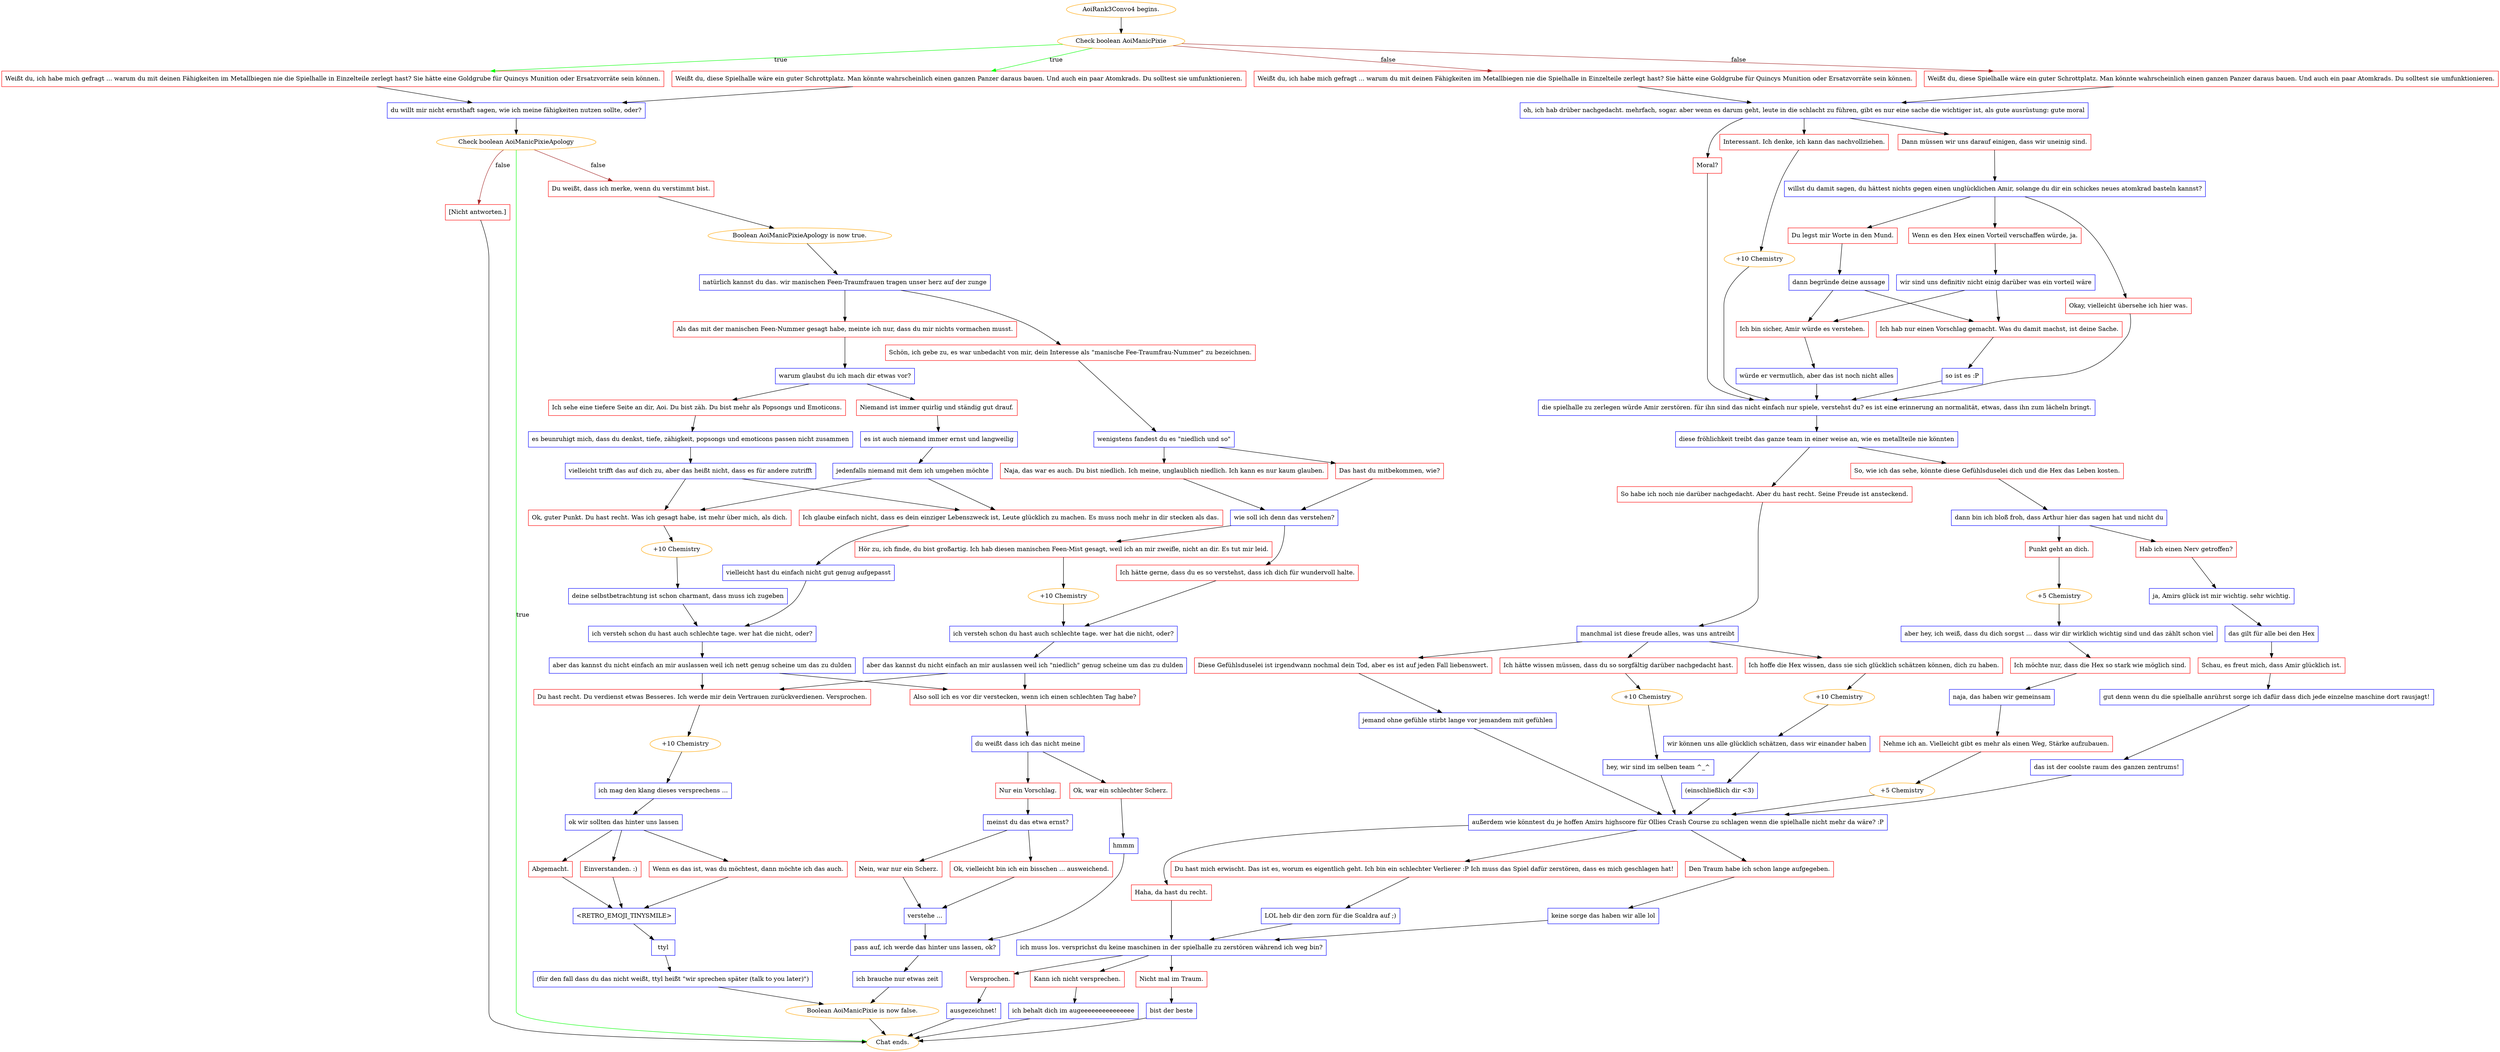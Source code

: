 digraph {
	"AoiRank3Convo4 begins." [color=orange];
		"AoiRank3Convo4 begins." -> j2492287909;
	j2492287909 [label="Check boolean AoiManicPixie",color=orange];
		j2492287909 -> j459528419 [label=true,color=green];
		j2492287909 -> j2115445033 [label=true,color=green];
		j2492287909 -> j3991331237 [label=false,color=brown];
		j2492287909 -> j1779044926 [label=false,color=brown];
	j459528419 [label="Weißt du, ich habe mich gefragt ... warum du mit deinen Fähigkeiten im Metallbiegen nie die Spielhalle in Einzelteile zerlegt hast? Sie hätte eine Goldgrube für Quincys Munition oder Ersatzvorräte sein können.",shape=box,color=red];
		j459528419 -> j1126890266;
	j2115445033 [label="Weißt du, diese Spielhalle wäre ein guter Schrottplatz. Man könnte wahrscheinlich einen ganzen Panzer daraus bauen. Und auch ein paar Atomkrads. Du solltest sie umfunktionieren.",shape=box,color=red];
		j2115445033 -> j1126890266;
	j3991331237 [label="Weißt du, ich habe mich gefragt ... warum du mit deinen Fähigkeiten im Metallbiegen nie die Spielhalle in Einzelteile zerlegt hast? Sie hätte eine Goldgrube für Quincys Munition oder Ersatzvorräte sein können.",shape=box,color=red];
		j3991331237 -> j625739895;
	j1779044926 [label="Weißt du, diese Spielhalle wäre ein guter Schrottplatz. Man könnte wahrscheinlich einen ganzen Panzer daraus bauen. Und auch ein paar Atomkrads. Du solltest sie umfunktionieren.",shape=box,color=red];
		j1779044926 -> j625739895;
	j1126890266 [label="du willt mir nicht ernsthaft sagen, wie ich meine fähigkeiten nutzen sollte, oder?",shape=box,color=blue];
		j1126890266 -> j3889849912;
	j625739895 [label="oh, ich hab drüber nachgedacht. mehrfach, sogar. aber wenn es darum geht, leute in die schlacht zu führen, gibt es nur eine sache die wichtiger ist, als gute ausrüstung: gute moral",shape=box,color=blue];
		j625739895 -> j403617775;
		j625739895 -> j795643502;
		j625739895 -> j2749261283;
	j3889849912 [label="Check boolean AoiManicPixieApology",color=orange];
		j3889849912 -> "Chat ends." [label=true,color=green];
		j3889849912 -> j387804171 [label=false,color=brown];
		j3889849912 -> j2595336394 [label=false,color=brown];
	j403617775 [label="Moral?",shape=box,color=red];
		j403617775 -> j4245041431;
	j795643502 [label="Interessant. Ich denke, ich kann das nachvollziehen.",shape=box,color=red];
		j795643502 -> j1036605396;
	j2749261283 [label="Dann müssen wir uns darauf einigen, dass wir uneinig sind.",shape=box,color=red];
		j2749261283 -> j549083516;
	"Chat ends." [color=orange];
	j387804171 [label="Du weißt, dass ich merke, wenn du verstimmt bist.",shape=box,color=red];
		j387804171 -> j1682788804;
	j2595336394 [label="[Nicht antworten.]",shape=box,color=red];
		j2595336394 -> "Chat ends.";
	j4245041431 [label="die spielhalle zu zerlegen würde Amir zerstören. für ihn sind das nicht einfach nur spiele, verstehst du? es ist eine erinnerung an normalität, etwas, dass ihn zum lächeln bringt.",shape=box,color=blue];
		j4245041431 -> j669031611;
	j1036605396 [label="+10 Chemistry",color=orange];
		j1036605396 -> j4245041431;
	j549083516 [label="willst du damit sagen, du hättest nichts gegen einen unglücklichen Amir, solange du dir ein schickes neues atomkrad basteln kannst?",shape=box,color=blue];
		j549083516 -> j329682659;
		j549083516 -> j3334191306;
		j549083516 -> j829735026;
	j1682788804 [label="Boolean AoiManicPixieApology is now true.",color=orange];
		j1682788804 -> j47831109;
	j669031611 [label="diese fröhlichkeit treibt das ganze team in einer weise an, wie es metallteile nie könnten",shape=box,color=blue];
		j669031611 -> j257661562;
		j669031611 -> j3590946195;
	j329682659 [label="Wenn es den Hex einen Vorteil verschaffen würde, ja.",shape=box,color=red];
		j329682659 -> j2395666791;
	j3334191306 [label="Du legst mir Worte in den Mund.",shape=box,color=red];
		j3334191306 -> j3642676108;
	j829735026 [label="Okay, vielleicht übersehe ich hier was.",shape=box,color=red];
		j829735026 -> j4245041431;
	j47831109 [label="natürlich kannst du das. wir manischen Feen-Traumfrauen tragen unser herz auf der zunge",shape=box,color=blue];
		j47831109 -> j840610711;
		j47831109 -> j25959735;
	j257661562 [label="So habe ich noch nie darüber nachgedacht. Aber du hast recht. Seine Freude ist ansteckend.",shape=box,color=red];
		j257661562 -> j878451780;
	j3590946195 [label="So, wie ich das sehe, könnte diese Gefühlsduselei dich und die Hex das Leben kosten.",shape=box,color=red];
		j3590946195 -> j1349251593;
	j2395666791 [label="wir sind uns definitiv nicht einig darüber was ein vorteil wäre",shape=box,color=blue];
		j2395666791 -> j1116533200;
		j2395666791 -> j707407874;
	j3642676108 [label="dann begründe deine aussage",shape=box,color=blue];
		j3642676108 -> j1116533200;
		j3642676108 -> j707407874;
	j840610711 [label="Schön, ich gebe zu, es war unbedacht von mir, dein Interesse als \"manische Fee-Traumfrau-Nummer\" zu bezeichnen.",shape=box,color=red];
		j840610711 -> j2897484753;
	j25959735 [label="Als das mit der manischen Feen-Nummer gesagt habe, meinte ich nur, dass du mir nichts vormachen musst.",shape=box,color=red];
		j25959735 -> j1067073747;
	j878451780 [label="manchmal ist diese freude alles, was uns antreibt",shape=box,color=blue];
		j878451780 -> j2733806914;
		j878451780 -> j1377893475;
		j878451780 -> j787386404;
	j1349251593 [label="dann bin ich bloß froh, dass Arthur hier das sagen hat und nicht du",shape=box,color=blue];
		j1349251593 -> j2369032727;
		j1349251593 -> j1681720843;
	j1116533200 [label="Ich hab nur einen Vorschlag gemacht. Was du damit machst, ist deine Sache.",shape=box,color=red];
		j1116533200 -> j3965888995;
	j707407874 [label="Ich bin sicher, Amir würde es verstehen.",shape=box,color=red];
		j707407874 -> j2813679229;
	j2897484753 [label="wenigstens fandest du es \"niedlich und so\"",shape=box,color=blue];
		j2897484753 -> j3344707856;
		j2897484753 -> j1084888794;
	j1067073747 [label="warum glaubst du ich mach dir etwas vor?",shape=box,color=blue];
		j1067073747 -> j245049295;
		j1067073747 -> j1819711944;
	j2733806914 [label="Ich hätte wissen müssen, dass du so sorgfältig darüber nachgedacht hast.",shape=box,color=red];
		j2733806914 -> j4265654797;
	j1377893475 [label="Ich hoffe die Hex wissen, dass sie sich glücklich schätzen können, dich zu haben.",shape=box,color=red];
		j1377893475 -> j1869938187;
	j787386404 [label="Diese Gefühlsduselei ist irgendwann nochmal dein Tod, aber es ist auf jeden Fall liebenswert.",shape=box,color=red];
		j787386404 -> j1778117612;
	j2369032727 [label="Punkt geht an dich.",shape=box,color=red];
		j2369032727 -> j2382045903;
	j1681720843 [label="Hab ich einen Nerv getroffen?",shape=box,color=red];
		j1681720843 -> j3207151178;
	j3965888995 [label="so ist es :P",shape=box,color=blue];
		j3965888995 -> j4245041431;
	j2813679229 [label="würde er vermutlich, aber das ist noch nicht alles",shape=box,color=blue];
		j2813679229 -> j4245041431;
	j3344707856 [label="Naja, das war es auch. Du bist niedlich. Ich meine, unglaublich niedlich. Ich kann es nur kaum glauben.",shape=box,color=red];
		j3344707856 -> j3840637732;
	j1084888794 [label="Das hast du mitbekommen, wie?",shape=box,color=red];
		j1084888794 -> j3840637732;
	j245049295 [label="Niemand ist immer quirlig und ständig gut drauf.",shape=box,color=red];
		j245049295 -> j628399668;
	j1819711944 [label="Ich sehe eine tiefere Seite an dir, Aoi. Du bist zäh. Du bist mehr als Popsongs und Emoticons.",shape=box,color=red];
		j1819711944 -> j3404233468;
	j4265654797 [label="+10 Chemistry",color=orange];
		j4265654797 -> j2112796583;
	j1869938187 [label="+10 Chemistry",color=orange];
		j1869938187 -> j3737292018;
	j1778117612 [label="jemand ohne gefühle stirbt lange vor jemandem mit gefühlen",shape=box,color=blue];
		j1778117612 -> j2998016028;
	j2382045903 [label="+5 Chemistry",color=orange];
		j2382045903 -> j794495936;
	j3207151178 [label="ja, Amirs glück ist mir wichtig. sehr wichtig.",shape=box,color=blue];
		j3207151178 -> j2536797411;
	j3840637732 [label="wie soll ich denn das verstehen?",shape=box,color=blue];
		j3840637732 -> j3255531310;
		j3840637732 -> j878217641;
	j628399668 [label="es ist auch niemand immer ernst und langweilig",shape=box,color=blue];
		j628399668 -> j30437028;
	j3404233468 [label="es beunruhigt mich, dass du denkst, tiefe, zähigkeit, popsongs und emoticons passen nicht zusammen",shape=box,color=blue];
		j3404233468 -> j3572875262;
	j2112796583 [label="hey, wir sind im selben team ^_^",shape=box,color=blue];
		j2112796583 -> j2998016028;
	j3737292018 [label="wir können uns alle glücklich schätzen, dass wir einander haben",shape=box,color=blue];
		j3737292018 -> j798331540;
	j2998016028 [label="außerdem wie könntest du je hoffen Amirs highscore für Ollies Crash Course zu schlagen wenn die spielhalle nicht mehr da wäre? :P",shape=box,color=blue];
		j2998016028 -> j119076748;
		j2998016028 -> j2644197679;
		j2998016028 -> j2223346237;
	j794495936 [label="aber hey, ich weiß, dass du dich sorgst ... dass wir dir wirklich wichtig sind und das zählt schon viel",shape=box,color=blue];
		j794495936 -> j4222168739;
	j2536797411 [label="das gilt für alle bei den Hex",shape=box,color=blue];
		j2536797411 -> j715125365;
	j3255531310 [label="Hör zu, ich finde, du bist großartig. Ich hab diesen manischen Feen-Mist gesagt, weil ich an mir zweifle, nicht an dir. Es tut mir leid.",shape=box,color=red];
		j3255531310 -> j1042354620;
	j878217641 [label="Ich hätte gerne, dass du es so verstehst, dass ich dich für wundervoll halte.",shape=box,color=red];
		j878217641 -> j1506314467;
	j30437028 [label="jedenfalls niemand mit dem ich umgehen möchte",shape=box,color=blue];
		j30437028 -> j1705982436;
		j30437028 -> j1920037406;
	j3572875262 [label="vielleicht trifft das auf dich zu, aber das heißt nicht, dass es für andere zutrifft",shape=box,color=blue];
		j3572875262 -> j1920037406;
		j3572875262 -> j1705982436;
	j798331540 [label="(einschließlich dir <3)",shape=box,color=blue];
		j798331540 -> j2998016028;
	j119076748 [label="Du hast mich erwischt. Das ist es, worum es eigentlich geht. Ich bin ein schlechter Verlierer :P Ich muss das Spiel dafür zerstören, dass es mich geschlagen hat!",shape=box,color=red];
		j119076748 -> j865365200;
	j2644197679 [label="Haha, da hast du recht.",shape=box,color=red];
		j2644197679 -> j3552288043;
	j2223346237 [label="Den Traum habe ich schon lange aufgegeben.",shape=box,color=red];
		j2223346237 -> j2537299591;
	j4222168739 [label="Ich möchte nur, dass die Hex so stark wie möglich sind.",shape=box,color=red];
		j4222168739 -> j1633883397;
	j715125365 [label="Schau, es freut mich, dass Amir glücklich ist.",shape=box,color=red];
		j715125365 -> j954656122;
	j1042354620 [label="+10 Chemistry",color=orange];
		j1042354620 -> j1506314467;
	j1506314467 [label="ich versteh schon du hast auch schlechte tage. wer hat die nicht, oder?",shape=box,color=blue];
		j1506314467 -> j2917109831;
	j1705982436 [label="Ich glaube einfach nicht, dass es dein einziger Lebenszweck ist, Leute glücklich zu machen. Es muss noch mehr in dir stecken als das.",shape=box,color=red];
		j1705982436 -> j4169701145;
	j1920037406 [label="Ok, guter Punkt. Du hast recht. Was ich gesagt habe, ist mehr über mich, als dich.",shape=box,color=red];
		j1920037406 -> j1283099800;
	j865365200 [label="LOL heb dir den zorn für die Scaldra auf ;)",shape=box,color=blue];
		j865365200 -> j3552288043;
	j3552288043 [label="ich muss los. versprichst du keine maschinen in der spielhalle zu zerstören während ich weg bin?",shape=box,color=blue];
		j3552288043 -> j1203595155;
		j3552288043 -> j3623488986;
		j3552288043 -> j1014359527;
	j2537299591 [label="keine sorge das haben wir alle lol",shape=box,color=blue];
		j2537299591 -> j3552288043;
	j1633883397 [label="naja, das haben wir gemeinsam",shape=box,color=blue];
		j1633883397 -> j3800317021;
	j954656122 [label="gut denn wenn du die spielhalle anrührst sorge ich dafür dass dich jede einzelne maschine dort rausjagt!",shape=box,color=blue];
		j954656122 -> j303241400;
	j2917109831 [label="aber das kannst du nicht einfach an mir auslassen weil ich \"niedlich\" genug scheine um das zu dulden",shape=box,color=blue];
		j2917109831 -> j1965783534;
		j2917109831 -> j3501620828;
	j4169701145 [label="vielleicht hast du einfach nicht gut genug aufgepasst",shape=box,color=blue];
		j4169701145 -> j3377301585;
	j1283099800 [label="+10 Chemistry",color=orange];
		j1283099800 -> j1536806300;
	j1203595155 [label="Versprochen.",shape=box,color=red];
		j1203595155 -> j3292772535;
	j3623488986 [label="Kann ich nicht versprechen.",shape=box,color=red];
		j3623488986 -> j352475724;
	j1014359527 [label="Nicht mal im Traum.",shape=box,color=red];
		j1014359527 -> j1609775343;
	j3800317021 [label="Nehme ich an. Vielleicht gibt es mehr als einen Weg, Stärke aufzubauen.",shape=box,color=red];
		j3800317021 -> j530412220;
	j303241400 [label="das ist der coolste raum des ganzen zentrums!",shape=box,color=blue];
		j303241400 -> j2998016028;
	j1965783534 [label="Du hast recht. Du verdienst etwas Besseres. Ich werde mir dein Vertrauen zurückverdienen. Versprochen.",shape=box,color=red];
		j1965783534 -> j1695192128;
	j3501620828 [label="Also soll ich es vor dir verstecken, wenn ich einen schlechten Tag habe?",shape=box,color=red];
		j3501620828 -> j3610584694;
	j3377301585 [label="ich versteh schon du hast auch schlechte tage. wer hat die nicht, oder?",shape=box,color=blue];
		j3377301585 -> j1915796708;
	j1536806300 [label="deine selbstbetrachtung ist schon charmant, dass muss ich zugeben",shape=box,color=blue];
		j1536806300 -> j3377301585;
	j3292772535 [label="ausgezeichnet!",shape=box,color=blue];
		j3292772535 -> "Chat ends.";
	j352475724 [label="ich behalt dich im augeeeeeeeeeeeeeee",shape=box,color=blue];
		j352475724 -> "Chat ends.";
	j1609775343 [label="bist der beste",shape=box,color=blue];
		j1609775343 -> "Chat ends.";
	j530412220 [label="+5 Chemistry",color=orange];
		j530412220 -> j2998016028;
	j1695192128 [label="+10 Chemistry",color=orange];
		j1695192128 -> j3572933123;
	j3610584694 [label="du weißt dass ich das nicht meine",shape=box,color=blue];
		j3610584694 -> j3446189985;
		j3610584694 -> j3584432932;
	j1915796708 [label="aber das kannst du nicht einfach an mir auslassen weil ich nett genug scheine um das zu dulden",shape=box,color=blue];
		j1915796708 -> j1965783534;
		j1915796708 -> j3501620828;
	j3572933123 [label="ich mag den klang dieses versprechens ...",shape=box,color=blue];
		j3572933123 -> j1337582166;
	j3446189985 [label="Nur ein Vorschlag.",shape=box,color=red];
		j3446189985 -> j955357122;
	j3584432932 [label="Ok, war ein schlechter Scherz.",shape=box,color=red];
		j3584432932 -> j2315252951;
	j1337582166 [label="ok wir sollten das hinter uns lassen",shape=box,color=blue];
		j1337582166 -> j2162451664;
		j1337582166 -> j2257423012;
		j1337582166 -> j689101574;
	j955357122 [label="meinst du das etwa ernst?",shape=box,color=blue];
		j955357122 -> j984048295;
		j955357122 -> j1265576794;
	j2315252951 [label="hmmm",shape=box,color=blue];
		j2315252951 -> j3221271710;
	j2162451664 [label="Abgemacht.",shape=box,color=red];
		j2162451664 -> j3232199089;
	j2257423012 [label="Einverstanden. :)",shape=box,color=red];
		j2257423012 -> j3232199089;
	j689101574 [label="Wenn es das ist, was du möchtest, dann möchte ich das auch.",shape=box,color=red];
		j689101574 -> j3232199089;
	j984048295 [label="Ok, vielleicht bin ich ein bisschen ... ausweichend.",shape=box,color=red];
		j984048295 -> j4151466906;
	j1265576794 [label="Nein, war nur ein Scherz.",shape=box,color=red];
		j1265576794 -> j4151466906;
	j3221271710 [label="pass auf, ich werde das hinter uns lassen, ok?",shape=box,color=blue];
		j3221271710 -> j2974191034;
	j3232199089 [label="<RETRO_EMOJI_TINYSMILE>",shape=box,color=blue];
		j3232199089 -> j3488305304;
	j4151466906 [label="verstehe ...",shape=box,color=blue];
		j4151466906 -> j3221271710;
	j2974191034 [label="ich brauche nur etwas zeit",shape=box,color=blue];
		j2974191034 -> j2477397060;
	j3488305304 [label="ttyl",shape=box,color=blue];
		j3488305304 -> j3232356311;
	j2477397060 [label="Boolean AoiManicPixie is now false.",color=orange];
		j2477397060 -> "Chat ends.";
	j3232356311 [label="(für den fall dass du das nicht weißt, ttyl heißt \"wir sprechen später (talk to you later)\")",shape=box,color=blue];
		j3232356311 -> j2477397060;
}